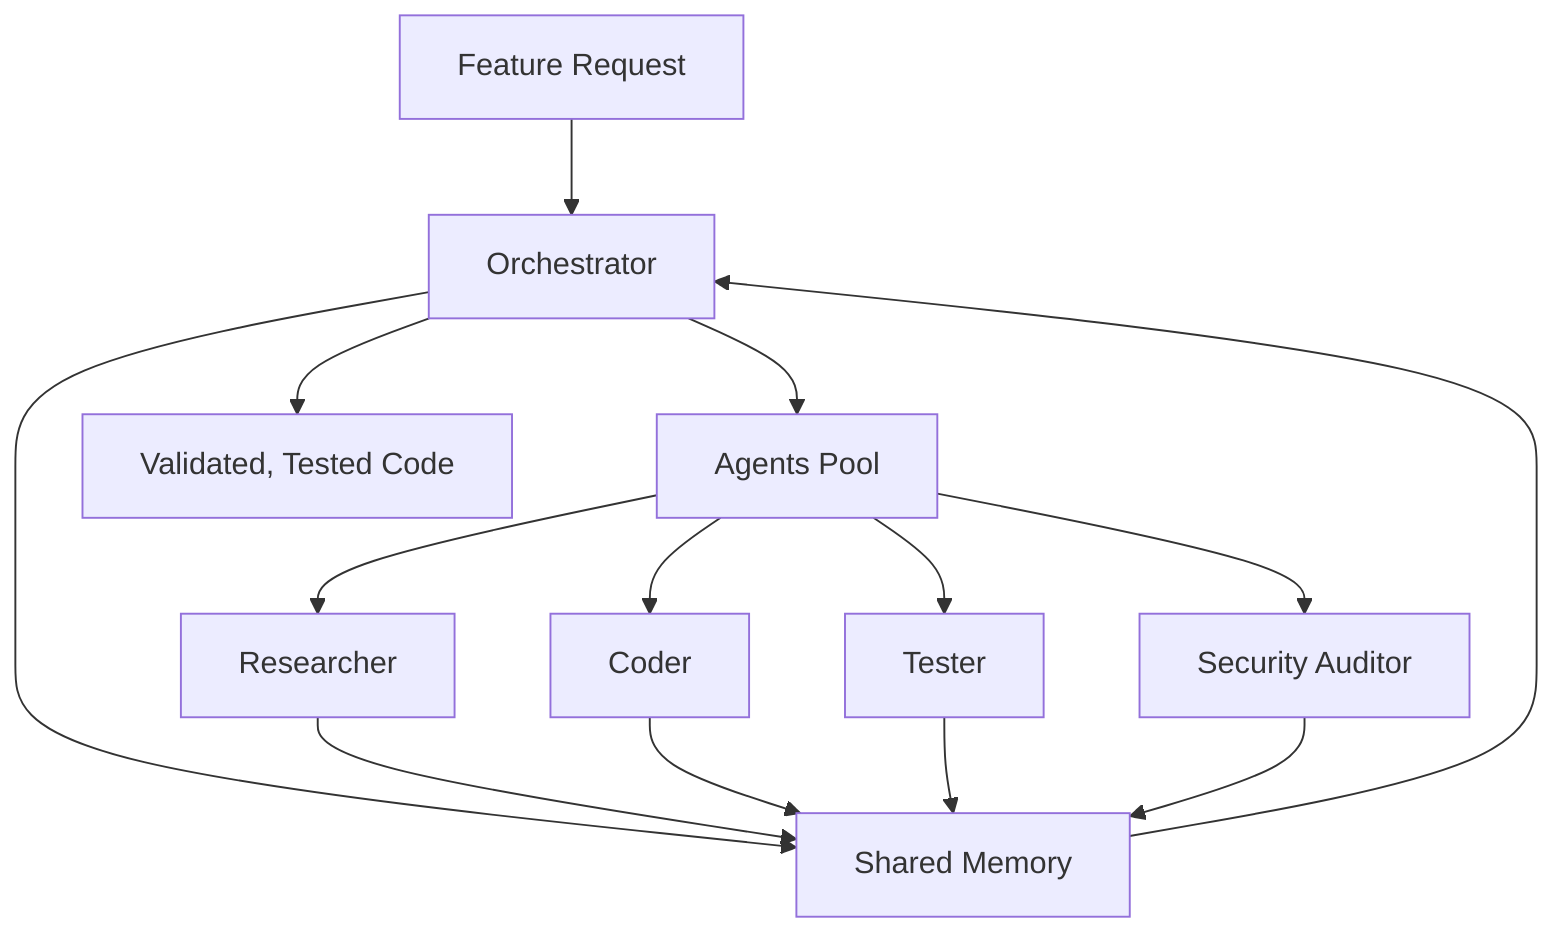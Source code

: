 flowchart TD
    A[Feature Request] --> B[Orchestrator]
    B --> C[Shared Memory]
    B --> D[Agents Pool]
    D --> E[Researcher]
    D --> F[Coder]
    D --> G[Tester]
    D --> H[Security Auditor]
    E & F & G & H --> C
    C --> B
    B --> I[Validated, Tested Code]